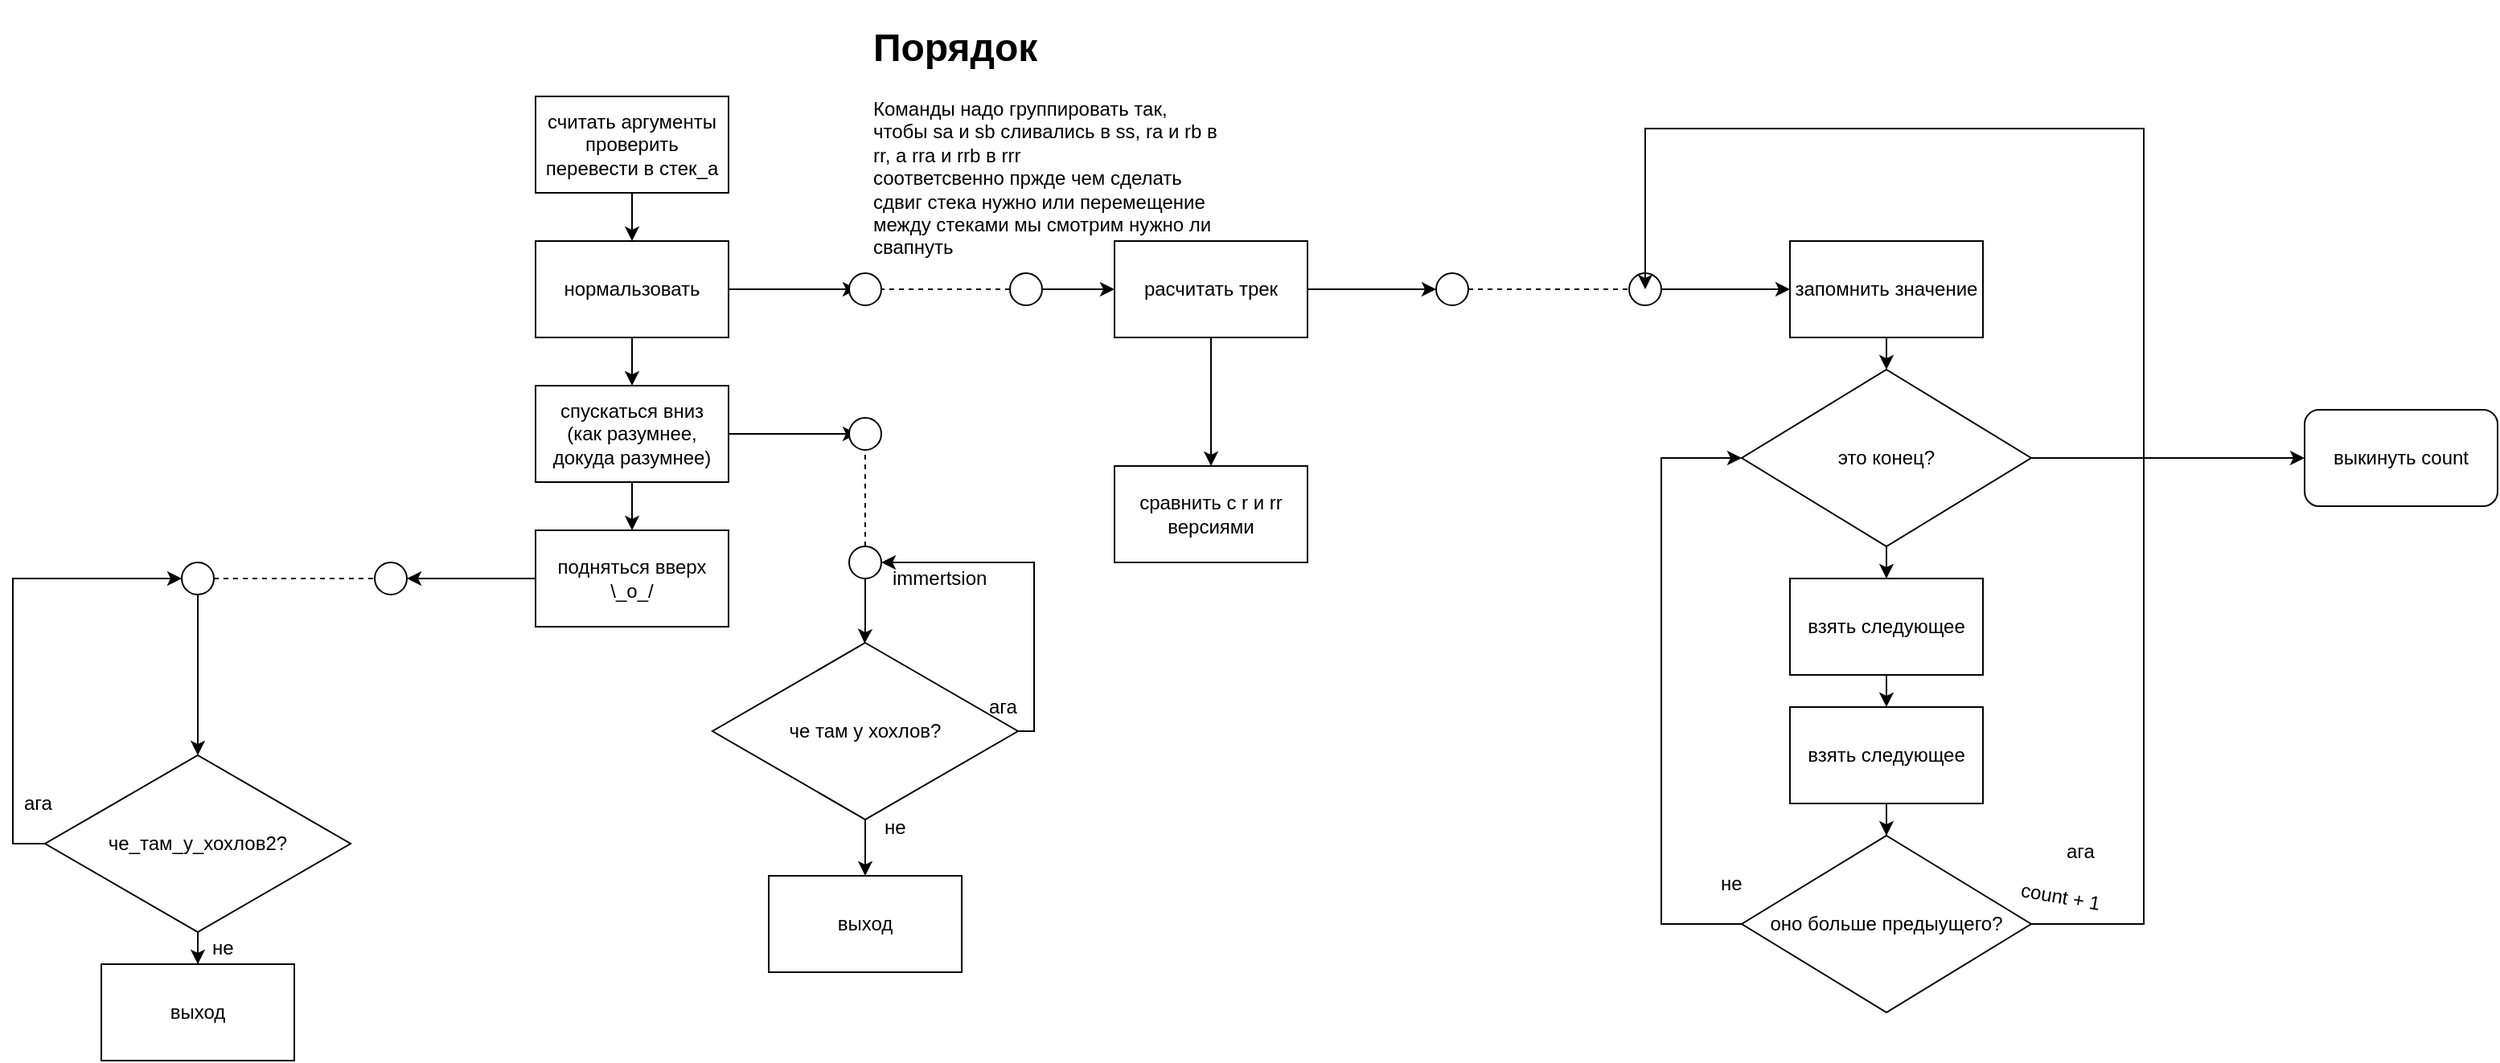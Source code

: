 <mxfile version="10.9.2" type="github"><diagram id="6PUzdnA5REmw4XQQsAls" name="Page-1"><mxGraphModel dx="1731" dy="1024" grid="1" gridSize="10" guides="1" tooltips="1" connect="1" arrows="1" fold="1" page="1" pageScale="1" pageWidth="850" pageHeight="1400" math="0" shadow="0"><root><mxCell id="0"/><mxCell id="1" parent="0"/><mxCell id="Adct5mXlLB1tUsfAQbfw-3" value="" style="edgeStyle=orthogonalEdgeStyle;rounded=0;orthogonalLoop=1;jettySize=auto;html=1;" parent="1" source="Adct5mXlLB1tUsfAQbfw-1" edge="1"><mxGeometry relative="1" as="geometry"><mxPoint x="240" y="170" as="targetPoint"/></mxGeometry></mxCell><mxCell id="Adct5mXlLB1tUsfAQbfw-1" value="считать аргументы&lt;br&gt;проверить&lt;br&gt;перевести в стек_а&lt;br&gt;" style="rounded=0;whiteSpace=wrap;html=1;" parent="1" vertex="1"><mxGeometry x="180" y="80" width="120" height="60" as="geometry"/></mxCell><mxCell id="Adct5mXlLB1tUsfAQbfw-6" value="" style="edgeStyle=orthogonalEdgeStyle;rounded=0;orthogonalLoop=1;jettySize=auto;html=1;" parent="1" source="Adct5mXlLB1tUsfAQbfw-4" target="Adct5mXlLB1tUsfAQbfw-5" edge="1"><mxGeometry relative="1" as="geometry"/></mxCell><mxCell id="Adct5mXlLB1tUsfAQbfw-10" value="" style="edgeStyle=orthogonalEdgeStyle;rounded=0;orthogonalLoop=1;jettySize=auto;html=1;" parent="1" source="Adct5mXlLB1tUsfAQbfw-4" edge="1"><mxGeometry relative="1" as="geometry"><mxPoint x="380" y="200" as="targetPoint"/></mxGeometry></mxCell><mxCell id="Adct5mXlLB1tUsfAQbfw-4" value="нормальзовать" style="rounded=0;whiteSpace=wrap;html=1;" parent="1" vertex="1"><mxGeometry x="180" y="170" width="120" height="60" as="geometry"/></mxCell><mxCell id="Adct5mXlLB1tUsfAQbfw-8" value="" style="edgeStyle=orthogonalEdgeStyle;rounded=0;orthogonalLoop=1;jettySize=auto;html=1;" parent="1" source="Adct5mXlLB1tUsfAQbfw-5" target="Adct5mXlLB1tUsfAQbfw-7" edge="1"><mxGeometry relative="1" as="geometry"/></mxCell><mxCell id="4HpICrb3jXp6EysVblVp-37" value="" style="edgeStyle=orthogonalEdgeStyle;rounded=0;orthogonalLoop=1;jettySize=auto;html=1;" parent="1" source="Adct5mXlLB1tUsfAQbfw-5" edge="1"><mxGeometry relative="1" as="geometry"><mxPoint x="380" y="290.0" as="targetPoint"/></mxGeometry></mxCell><mxCell id="Adct5mXlLB1tUsfAQbfw-5" value="спускаться вниз&lt;br&gt;(как разумнее, &lt;br&gt;докуда разумнее)&lt;br&gt;" style="rounded=0;whiteSpace=wrap;html=1;" parent="1" vertex="1"><mxGeometry x="180" y="260" width="120" height="60" as="geometry"/></mxCell><mxCell id="h1DICfW70ZHLUgXe-Xdl-27" value="" style="edgeStyle=orthogonalEdgeStyle;rounded=0;orthogonalLoop=1;jettySize=auto;html=1;" parent="1" source="Adct5mXlLB1tUsfAQbfw-7" edge="1"><mxGeometry relative="1" as="geometry"><mxPoint x="100" y="380.0" as="targetPoint"/></mxGeometry></mxCell><mxCell id="Adct5mXlLB1tUsfAQbfw-7" value="подняться вверх&lt;br&gt;\_o_/&lt;br&gt;" style="rounded=0;whiteSpace=wrap;html=1;" parent="1" vertex="1"><mxGeometry x="180" y="350" width="120" height="60" as="geometry"/></mxCell><mxCell id="Adct5mXlLB1tUsfAQbfw-11" value="" style="ellipse;whiteSpace=wrap;html=1;aspect=fixed;" parent="1" vertex="1"><mxGeometry x="375" y="190" width="20" height="20" as="geometry"/></mxCell><mxCell id="Adct5mXlLB1tUsfAQbfw-15" value="" style="edgeStyle=orthogonalEdgeStyle;rounded=0;orthogonalLoop=1;jettySize=auto;html=1;" parent="1" source="Adct5mXlLB1tUsfAQbfw-12" edge="1"><mxGeometry relative="1" as="geometry"><mxPoint x="540" y="200" as="targetPoint"/></mxGeometry></mxCell><mxCell id="Adct5mXlLB1tUsfAQbfw-12" value="" style="ellipse;whiteSpace=wrap;html=1;aspect=fixed;" parent="1" vertex="1"><mxGeometry x="475" y="190" width="20" height="20" as="geometry"/></mxCell><mxCell id="Adct5mXlLB1tUsfAQbfw-18" value="" style="edgeStyle=orthogonalEdgeStyle;rounded=0;orthogonalLoop=1;jettySize=auto;html=1;" parent="1" source="Adct5mXlLB1tUsfAQbfw-16" target="Adct5mXlLB1tUsfAQbfw-17" edge="1"><mxGeometry relative="1" as="geometry"/></mxCell><mxCell id="Adct5mXlLB1tUsfAQbfw-20" value="" style="edgeStyle=orthogonalEdgeStyle;rounded=0;orthogonalLoop=1;jettySize=auto;html=1;" parent="1" source="Adct5mXlLB1tUsfAQbfw-16" edge="1"><mxGeometry relative="1" as="geometry"><mxPoint x="740" y="200" as="targetPoint"/></mxGeometry></mxCell><mxCell id="Adct5mXlLB1tUsfAQbfw-16" value="расчитать трек" style="rounded=0;whiteSpace=wrap;html=1;" parent="1" vertex="1"><mxGeometry x="540" y="170" width="120" height="60" as="geometry"/></mxCell><mxCell id="Adct5mXlLB1tUsfAQbfw-17" value="сравнить с r и rr версиями" style="rounded=0;whiteSpace=wrap;html=1;" parent="1" vertex="1"><mxGeometry x="540" y="310" width="120" height="60" as="geometry"/></mxCell><mxCell id="Adct5mXlLB1tUsfAQbfw-21" value="" style="ellipse;whiteSpace=wrap;html=1;aspect=fixed;" parent="1" vertex="1"><mxGeometry x="740" y="190" width="20" height="20" as="geometry"/></mxCell><mxCell id="4HpICrb3jXp6EysVblVp-6" value="" style="edgeStyle=orthogonalEdgeStyle;rounded=0;orthogonalLoop=1;jettySize=auto;html=1;" parent="1" source="4HpICrb3jXp6EysVblVp-4" edge="1"><mxGeometry relative="1" as="geometry"><mxPoint x="960" y="200" as="targetPoint"/></mxGeometry></mxCell><mxCell id="4HpICrb3jXp6EysVblVp-4" value="" style="ellipse;whiteSpace=wrap;html=1;aspect=fixed;" parent="1" vertex="1"><mxGeometry x="860" y="190" width="20" height="20" as="geometry"/></mxCell><mxCell id="4HpICrb3jXp6EysVblVp-9" value="" style="edgeStyle=orthogonalEdgeStyle;rounded=0;orthogonalLoop=1;jettySize=auto;html=1;" parent="1" source="4HpICrb3jXp6EysVblVp-7" edge="1"><mxGeometry relative="1" as="geometry"><mxPoint x="1020" y="250" as="targetPoint"/></mxGeometry></mxCell><mxCell id="4HpICrb3jXp6EysVblVp-7" value="запомнить значение" style="rounded=0;whiteSpace=wrap;html=1;" parent="1" vertex="1"><mxGeometry x="960" y="170" width="120" height="60" as="geometry"/></mxCell><mxCell id="4HpICrb3jXp6EysVblVp-23" style="edgeStyle=orthogonalEdgeStyle;rounded=0;orthogonalLoop=1;jettySize=auto;html=1;" parent="1" source="4HpICrb3jXp6EysVblVp-13" edge="1"><mxGeometry relative="1" as="geometry"><mxPoint x="870" y="200" as="targetPoint"/><Array as="points"><mxPoint x="1180" y="595"/><mxPoint x="1180" y="100"/><mxPoint x="870" y="100"/><mxPoint x="870" y="200"/></Array></mxGeometry></mxCell><mxCell id="4HpICrb3jXp6EysVblVp-29" style="edgeStyle=orthogonalEdgeStyle;rounded=0;orthogonalLoop=1;jettySize=auto;html=1;entryX=0;entryY=0.5;entryDx=0;entryDy=0;" parent="1" source="4HpICrb3jXp6EysVblVp-13" target="4HpICrb3jXp6EysVblVp-26" edge="1"><mxGeometry relative="1" as="geometry"><Array as="points"><mxPoint x="880" y="595"/><mxPoint x="880" y="305"/></Array></mxGeometry></mxCell><mxCell id="4HpICrb3jXp6EysVblVp-13" value="оно больше предыущего?" style="rhombus;whiteSpace=wrap;html=1;" parent="1" vertex="1"><mxGeometry x="930" y="540" width="180" height="110" as="geometry"/></mxCell><mxCell id="4HpICrb3jXp6EysVblVp-22" value="ага" style="text;html=1;resizable=0;points=[];autosize=1;align=left;verticalAlign=top;spacingTop=-4;" parent="1" vertex="1"><mxGeometry x="1130" y="540" width="30" height="20" as="geometry"/></mxCell><mxCell id="4HpICrb3jXp6EysVblVp-24" value="не" style="text;html=1;resizable=0;points=[];autosize=1;align=left;verticalAlign=top;spacingTop=-4;" parent="1" vertex="1"><mxGeometry x="915" y="560" width="30" height="20" as="geometry"/></mxCell><mxCell id="4HpICrb3jXp6EysVblVp-28" value="" style="edgeStyle=orthogonalEdgeStyle;rounded=0;orthogonalLoop=1;jettySize=auto;html=1;" parent="1" source="4HpICrb3jXp6EysVblVp-26" target="4HpICrb3jXp6EysVblVp-27" edge="1"><mxGeometry relative="1" as="geometry"/></mxCell><mxCell id="4HpICrb3jXp6EysVblVp-33" style="edgeStyle=orthogonalEdgeStyle;rounded=0;orthogonalLoop=1;jettySize=auto;html=1;" parent="1" source="4HpICrb3jXp6EysVblVp-26" edge="1"><mxGeometry relative="1" as="geometry"><mxPoint x="1280" y="305" as="targetPoint"/></mxGeometry></mxCell><mxCell id="4HpICrb3jXp6EysVblVp-26" value="это конец?" style="rhombus;whiteSpace=wrap;html=1;" parent="1" vertex="1"><mxGeometry x="930" y="250" width="180" height="110" as="geometry"/></mxCell><mxCell id="4HpICrb3jXp6EysVblVp-31" value="" style="edgeStyle=orthogonalEdgeStyle;rounded=0;orthogonalLoop=1;jettySize=auto;html=1;" parent="1" source="4HpICrb3jXp6EysVblVp-27" target="4HpICrb3jXp6EysVblVp-30" edge="1"><mxGeometry relative="1" as="geometry"/></mxCell><mxCell id="4HpICrb3jXp6EysVblVp-27" value="взять следующее" style="rounded=0;whiteSpace=wrap;html=1;" parent="1" vertex="1"><mxGeometry x="960" y="380" width="120" height="60" as="geometry"/></mxCell><mxCell id="4HpICrb3jXp6EysVblVp-32" value="" style="edgeStyle=orthogonalEdgeStyle;rounded=0;orthogonalLoop=1;jettySize=auto;html=1;" parent="1" source="4HpICrb3jXp6EysVblVp-30" target="4HpICrb3jXp6EysVblVp-13" edge="1"><mxGeometry relative="1" as="geometry"/></mxCell><mxCell id="4HpICrb3jXp6EysVblVp-30" value="взять следующее" style="rounded=0;whiteSpace=wrap;html=1;" parent="1" vertex="1"><mxGeometry x="960" y="460" width="120" height="60" as="geometry"/></mxCell><mxCell id="4HpICrb3jXp6EysVblVp-34" value="выкинуть count" style="rounded=1;whiteSpace=wrap;html=1;" parent="1" vertex="1"><mxGeometry x="1280" y="275" width="120" height="60" as="geometry"/></mxCell><mxCell id="4HpICrb3jXp6EysVblVp-35" value="count + 1" style="text;html=1;resizable=0;points=[];autosize=1;align=left;verticalAlign=top;spacingTop=-4;rotation=10;" parent="1" vertex="1"><mxGeometry x="1101" y="570" width="70" height="20" as="geometry"/></mxCell><mxCell id="4HpICrb3jXp6EysVblVp-38" value="" style="ellipse;whiteSpace=wrap;html=1;aspect=fixed;" parent="1" vertex="1"><mxGeometry x="375" y="280" width="20" height="20" as="geometry"/></mxCell><mxCell id="4HpICrb3jXp6EysVblVp-44" value="" style="edgeStyle=orthogonalEdgeStyle;rounded=0;orthogonalLoop=1;jettySize=auto;html=1;entryX=0.5;entryY=0;entryDx=0;entryDy=0;" parent="1" source="4HpICrb3jXp6EysVblVp-41" edge="1"><mxGeometry relative="1" as="geometry"><mxPoint x="384.647" y="420.412" as="targetPoint"/><Array as="points"><mxPoint x="385" y="410"/><mxPoint x="385" y="410"/></Array></mxGeometry></mxCell><mxCell id="4HpICrb3jXp6EysVblVp-41" value="" style="ellipse;whiteSpace=wrap;html=1;aspect=fixed;" parent="1" vertex="1"><mxGeometry x="375" y="360" width="20" height="20" as="geometry"/></mxCell><mxCell id="UPocmfEO6lvKdtIHr1WR-2" value="" style="edgeStyle=orthogonalEdgeStyle;rounded=0;orthogonalLoop=1;jettySize=auto;html=1;entryX=0.5;entryY=0;entryDx=0;entryDy=0;" parent="1" source="4HpICrb3jXp6EysVblVp-46" target="UPocmfEO6lvKdtIHr1WR-3" edge="1"><mxGeometry relative="1" as="geometry"><mxPoint x="385.333" y="550.193" as="targetPoint"/></mxGeometry></mxCell><mxCell id="UPocmfEO6lvKdtIHr1WR-4" style="edgeStyle=orthogonalEdgeStyle;rounded=0;orthogonalLoop=1;jettySize=auto;html=1;entryX=1;entryY=0.5;entryDx=0;entryDy=0;" parent="1" source="4HpICrb3jXp6EysVblVp-46" target="4HpICrb3jXp6EysVblVp-41" edge="1"><mxGeometry relative="1" as="geometry"><Array as="points"><mxPoint x="490" y="475"/><mxPoint x="490" y="370"/></Array></mxGeometry></mxCell><mxCell id="4HpICrb3jXp6EysVblVp-46" value="че там у хохлов?" style="rhombus;whiteSpace=wrap;html=1;" parent="1" vertex="1"><mxGeometry x="290" y="420" width="190" height="110" as="geometry"/></mxCell><mxCell id="4HpICrb3jXp6EysVblVp-50" value="" style="endArrow=none;dashed=1;html=1;entryX=0.5;entryY=1;entryDx=0;entryDy=0;exitX=0.5;exitY=0;exitDx=0;exitDy=0;" parent="1" source="4HpICrb3jXp6EysVblVp-41" target="4HpICrb3jXp6EysVblVp-38" edge="1"><mxGeometry width="50" height="50" relative="1" as="geometry"><mxPoint x="150" y="720" as="sourcePoint"/><mxPoint x="200" y="670" as="targetPoint"/></mxGeometry></mxCell><mxCell id="4HpICrb3jXp6EysVblVp-51" value="" style="endArrow=none;dashed=1;html=1;entryX=1;entryY=0.5;entryDx=0;entryDy=0;exitX=0;exitY=0.5;exitDx=0;exitDy=0;" parent="1" source="Adct5mXlLB1tUsfAQbfw-12" target="Adct5mXlLB1tUsfAQbfw-11" edge="1"><mxGeometry width="50" height="50" relative="1" as="geometry"><mxPoint x="395" y="370.286" as="sourcePoint"/><mxPoint x="395" y="310.286" as="targetPoint"/></mxGeometry></mxCell><mxCell id="4HpICrb3jXp6EysVblVp-53" value="" style="endArrow=none;dashed=1;html=1;entryX=0;entryY=0.5;entryDx=0;entryDy=0;exitX=1;exitY=0.5;exitDx=0;exitDy=0;" parent="1" source="Adct5mXlLB1tUsfAQbfw-21" target="4HpICrb3jXp6EysVblVp-4" edge="1"><mxGeometry width="50" height="50" relative="1" as="geometry"><mxPoint x="530" y="720" as="sourcePoint"/><mxPoint x="580" y="670" as="targetPoint"/></mxGeometry></mxCell><mxCell id="h1DICfW70ZHLUgXe-Xdl-30" value="" style="ellipse;whiteSpace=wrap;html=1;aspect=fixed;" parent="1" vertex="1"><mxGeometry x="80" y="370" width="20" height="20" as="geometry"/></mxCell><mxCell id="h1DICfW70ZHLUgXe-Xdl-31" value="" style="endArrow=none;dashed=1;html=1;entryX=0;entryY=0.5;entryDx=0;entryDy=0;" parent="1" target="h1DICfW70ZHLUgXe-Xdl-30" edge="1"><mxGeometry width="50" height="50" relative="1" as="geometry"><mxPoint x="-20" y="380" as="sourcePoint"/><mxPoint x="130" y="930" as="targetPoint"/></mxGeometry></mxCell><mxCell id="UPocmfEO6lvKdtIHr1WR-8" style="edgeStyle=orthogonalEdgeStyle;rounded=0;orthogonalLoop=1;jettySize=auto;html=1;entryX=0.5;entryY=0;entryDx=0;entryDy=0;" parent="1" source="h1DICfW70ZHLUgXe-Xdl-33" target="UPocmfEO6lvKdtIHr1WR-5" edge="1"><mxGeometry relative="1" as="geometry"/></mxCell><mxCell id="UPocmfEO6lvKdtIHr1WR-9" style="edgeStyle=orthogonalEdgeStyle;rounded=0;orthogonalLoop=1;jettySize=auto;html=1;entryX=0;entryY=0.5;entryDx=0;entryDy=0;" parent="1" source="h1DICfW70ZHLUgXe-Xdl-33" target="h1DICfW70ZHLUgXe-Xdl-34" edge="1"><mxGeometry relative="1" as="geometry"><Array as="points"><mxPoint x="-145" y="545"/><mxPoint x="-145" y="380"/></Array></mxGeometry></mxCell><mxCell id="h1DICfW70ZHLUgXe-Xdl-33" value="че_там_у_хохлов2?" style="rhombus;whiteSpace=wrap;html=1;" parent="1" vertex="1"><mxGeometry x="-125" y="490" width="190" height="110" as="geometry"/></mxCell><mxCell id="8nAxzivkriJH27Rk0U3o-2" value="" style="edgeStyle=orthogonalEdgeStyle;rounded=0;orthogonalLoop=1;jettySize=auto;html=1;entryX=0.5;entryY=0;entryDx=0;entryDy=0;" parent="1" source="h1DICfW70ZHLUgXe-Xdl-34" target="h1DICfW70ZHLUgXe-Xdl-33" edge="1"><mxGeometry relative="1" as="geometry"><mxPoint x="-30" y="470" as="targetPoint"/></mxGeometry></mxCell><mxCell id="h1DICfW70ZHLUgXe-Xdl-34" value="" style="ellipse;whiteSpace=wrap;html=1;aspect=fixed;" parent="1" vertex="1"><mxGeometry x="-40" y="370" width="20" height="20" as="geometry"/></mxCell><mxCell id="neBVgRw-Zfz42Gd3IIqW-2" value="&lt;h1&gt;Порядок&lt;/h1&gt;&lt;div&gt;Команды надо группировать так, чтобы sa и sb сливались в ss, ra и rb в rr, a rra и rrb в rrr&lt;/div&gt;&lt;div&gt;соответсвенно пржде чем сделать сдвиг стека нужно или перемещение между стеками мы смотрим нужно ли свапнуть&lt;/div&gt;&lt;div&gt;&lt;br&gt;&lt;/div&gt;" style="text;html=1;strokeColor=none;fillColor=none;spacing=5;spacingTop=-20;whiteSpace=wrap;overflow=hidden;rounded=0;" parent="1" vertex="1"><mxGeometry x="385" y="30" width="225" height="180" as="geometry"/></mxCell><mxCell id="UPocmfEO6lvKdtIHr1WR-3" value="выход" style="rounded=0;whiteSpace=wrap;html=1;" parent="1" vertex="1"><mxGeometry x="325" y="565" width="120" height="60" as="geometry"/></mxCell><mxCell id="UPocmfEO6lvKdtIHr1WR-5" value="выход" style="rounded=0;whiteSpace=wrap;html=1;" parent="1" vertex="1"><mxGeometry x="-90" y="620" width="120" height="60" as="geometry"/></mxCell><mxCell id="UPocmfEO6lvKdtIHr1WR-10" value="ага" style="text;html=1;resizable=0;points=[];autosize=1;align=left;verticalAlign=top;spacingTop=-4;" parent="1" vertex="1"><mxGeometry x="460" y="450" width="30" height="20" as="geometry"/></mxCell><mxCell id="UPocmfEO6lvKdtIHr1WR-11" value="ага" style="text;html=1;resizable=0;points=[];autosize=1;align=left;verticalAlign=top;spacingTop=-4;" parent="1" vertex="1"><mxGeometry x="-140" y="510" width="30" height="20" as="geometry"/></mxCell><mxCell id="UPocmfEO6lvKdtIHr1WR-12" value="не" style="text;html=1;resizable=0;points=[];autosize=1;align=left;verticalAlign=top;spacingTop=-4;" parent="1" vertex="1"><mxGeometry x="-23" y="600" width="30" height="20" as="geometry"/></mxCell><mxCell id="UPocmfEO6lvKdtIHr1WR-13" value="не" style="text;html=1;resizable=0;points=[];autosize=1;align=left;verticalAlign=top;spacingTop=-4;" parent="1" vertex="1"><mxGeometry x="395" y="525" width="30" height="20" as="geometry"/></mxCell><mxCell id="Px3fuNpdqf76vNfHvGp5-1" value="&lt;div&gt;&lt;span&gt;immertsion&lt;/span&gt;&lt;/div&gt;" style="text;html=1;resizable=0;points=[];autosize=1;align=left;verticalAlign=top;spacingTop=-4;" parent="1" vertex="1"><mxGeometry x="400" y="370" width="70" height="20" as="geometry"/></mxCell></root></mxGraphModel></diagram><diagram id="a1q1e3LS7fgONwKYpuyU" name="Page-2"><mxGraphModel dx="2533" dy="2438" grid="1" gridSize="10" guides="1" tooltips="1" connect="1" arrows="1" fold="1" page="1" pageScale="1" pageWidth="850" pageHeight="1100" math="0" shadow="0"><root><mxCell id="Ehsa9EyaJNP80AFoFfhs-0"/><mxCell id="Ehsa9EyaJNP80AFoFfhs-1" parent="Ehsa9EyaJNP80AFoFfhs-0"/><mxCell id="tTMGjQKuW4sqnm6h909D-9" value="" style="edgeStyle=orthogonalEdgeStyle;rounded=0;orthogonalLoop=1;jettySize=auto;html=1;" parent="Ehsa9EyaJNP80AFoFfhs-1" source="tTMGjQKuW4sqnm6h909D-2" target="tTMGjQKuW4sqnm6h909D-8" edge="1"><mxGeometry relative="1" as="geometry"/></mxCell><mxCell id="tTMGjQKuW4sqnm6h909D-26" value="" style="edgeStyle=orthogonalEdgeStyle;rounded=0;orthogonalLoop=1;jettySize=auto;html=1;" parent="Ehsa9EyaJNP80AFoFfhs-1" source="tTMGjQKuW4sqnm6h909D-2" target="tTMGjQKuW4sqnm6h909D-25" edge="1"><mxGeometry relative="1" as="geometry"/></mxCell><mxCell id="tTMGjQKuW4sqnm6h909D-2" value="текущее число и число под ним нужно свапнуть?" style="rhombus;whiteSpace=wrap;html=1;fillColor=#fff2cc;strokeColor=#d6b656;" parent="Ehsa9EyaJNP80AFoFfhs-1" vertex="1"><mxGeometry x="780" y="165" width="277" height="191" as="geometry"/></mxCell><mxCell id="tTMGjQKuW4sqnm6h909D-30" value="" style="edgeStyle=orthogonalEdgeStyle;rounded=0;orthogonalLoop=1;jettySize=auto;html=1;" parent="Ehsa9EyaJNP80AFoFfhs-1" source="tTMGjQKuW4sqnm6h909D-25" target="tTMGjQKuW4sqnm6h909D-29" edge="1"><mxGeometry relative="1" as="geometry"/></mxCell><mxCell id="wA0qVFZOyREe7yK7m9CN-1" value="" style="edgeStyle=orthogonalEdgeStyle;rounded=0;orthogonalLoop=1;jettySize=auto;html=1;entryX=0.5;entryY=0;entryDx=0;entryDy=0;" edge="1" parent="Ehsa9EyaJNP80AFoFfhs-1" source="tTMGjQKuW4sqnm6h909D-25" target="tTMGjQKuW4sqnm6h909D-49"><mxGeometry relative="1" as="geometry"/></mxCell><mxCell id="tTMGjQKuW4sqnm6h909D-25" value="число на своем месте?" style="rhombus;whiteSpace=wrap;html=1;fillColor=#fff2cc;strokeColor=#d6b656;" parent="Ehsa9EyaJNP80AFoFfhs-1" vertex="1"><mxGeometry x="780" y="570" width="277" height="191" as="geometry"/></mxCell><mxCell id="wA0qVFZOyREe7yK7m9CN-2" style="edgeStyle=orthogonalEdgeStyle;rounded=0;orthogonalLoop=1;jettySize=auto;html=1;entryX=0.5;entryY=0;entryDx=0;entryDy=0;exitX=0.5;exitY=1;exitDx=0;exitDy=0;" edge="1" parent="Ehsa9EyaJNP80AFoFfhs-1" source="wA0qVFZOyREe7yK7m9CN-0" target="tTMGjQKuW4sqnm6h909D-2"><mxGeometry relative="1" as="geometry"><Array as="points"><mxPoint x="1060" y="216"/><mxPoint x="1060" y="166"/></Array></mxGeometry></mxCell><mxCell id="B3zcIgvOw9mqffCOrxCL-3" style="edgeStyle=orthogonalEdgeStyle;rounded=0;orthogonalLoop=1;jettySize=auto;html=1;entryX=0;entryY=0.5;entryDx=0;entryDy=0;" edge="1" parent="Ehsa9EyaJNP80AFoFfhs-1" source="wA0qVFZOyREe7yK7m9CN-0" target="wA0qVFZOyREe7yK7m9CN-6"><mxGeometry relative="1" as="geometry"/></mxCell><mxCell id="wA0qVFZOyREe7yK7m9CN-0" value="мы достигли дна либо точки, ниже который спускаться нам не нужно" style="rhombus;whiteSpace=wrap;html=1;fillColor=#fff2cc;strokeColor=#d6b656;" vertex="1" parent="Ehsa9EyaJNP80AFoFfhs-1"><mxGeometry x="1050" y="24.5" width="277" height="191" as="geometry"/></mxCell><mxCell id="tTMGjQKuW4sqnm6h909D-53" value="" style="edgeStyle=orthogonalEdgeStyle;rounded=0;orthogonalLoop=1;jettySize=auto;html=1;entryX=1;entryY=0.5;entryDx=0;entryDy=0;" parent="Ehsa9EyaJNP80AFoFfhs-1" source="tTMGjQKuW4sqnm6h909D-49" target="tTMGjQKuW4sqnm6h909D-51" edge="1"><mxGeometry relative="1" as="geometry"><mxPoint x="700.0" y="936.5" as="targetPoint"/></mxGeometry></mxCell><mxCell id="tTMGjQKuW4sqnm6h909D-55" value="" style="edgeStyle=orthogonalEdgeStyle;rounded=0;orthogonalLoop=1;jettySize=auto;html=1;" parent="Ehsa9EyaJNP80AFoFfhs-1" source="tTMGjQKuW4sqnm6h909D-49" target="tTMGjQKuW4sqnm6h909D-54" edge="1"><mxGeometry relative="1" as="geometry"/></mxCell><mxCell id="tTMGjQKuW4sqnm6h909D-49" value="накладней его прокрутить?" style="rhombus;whiteSpace=wrap;html=1;fillColor=#ffe6cc;strokeColor=#d79b00;" parent="Ehsa9EyaJNP80AFoFfhs-1" vertex="1"><mxGeometry x="780" y="841" width="277" height="191" as="geometry"/></mxCell><mxCell id="tTMGjQKuW4sqnm6h909D-60" value="" style="edgeStyle=orthogonalEdgeStyle;rounded=0;orthogonalLoop=1;jettySize=auto;html=1;" parent="Ehsa9EyaJNP80AFoFfhs-1" source="tTMGjQKuW4sqnm6h909D-54" target="tTMGjQKuW4sqnm6h909D-62" edge="1"><mxGeometry relative="1" as="geometry"><mxPoint x="700" y="1208" as="targetPoint"/></mxGeometry></mxCell><mxCell id="tTMGjQKuW4sqnm6h909D-64" value="" style="edgeStyle=orthogonalEdgeStyle;rounded=0;orthogonalLoop=1;jettySize=auto;html=1;" parent="Ehsa9EyaJNP80AFoFfhs-1" source="tTMGjQKuW4sqnm6h909D-54" target="tTMGjQKuW4sqnm6h909D-65" edge="1"><mxGeometry relative="1" as="geometry"><mxPoint x="918.5" y="1383" as="targetPoint"/></mxGeometry></mxCell><mxCell id="tTMGjQKuW4sqnm6h909D-54" value="а стек_б нужно прокрутить?" style="rhombus;whiteSpace=wrap;html=1;fillColor=#ffe6cc;strokeColor=#d79b00;" parent="Ehsa9EyaJNP80AFoFfhs-1" vertex="1"><mxGeometry x="780" y="1112" width="277" height="191" as="geometry"/></mxCell><mxCell id="tTMGjQKuW4sqnm6h909D-33" value="" style="edgeStyle=orthogonalEdgeStyle;rounded=0;orthogonalLoop=1;jettySize=auto;html=1;" parent="Ehsa9EyaJNP80AFoFfhs-1" source="tTMGjQKuW4sqnm6h909D-29" target="tTMGjQKuW4sqnm6h909D-32" edge="1"><mxGeometry relative="1" as="geometry"/></mxCell><mxCell id="tTMGjQKuW4sqnm6h909D-48" value="" style="edgeStyle=orthogonalEdgeStyle;rounded=0;orthogonalLoop=1;jettySize=auto;html=1;" parent="Ehsa9EyaJNP80AFoFfhs-1" source="tTMGjQKuW4sqnm6h909D-29" target="tTMGjQKuW4sqnm6h909D-47" edge="1"><mxGeometry relative="1" as="geometry"/></mxCell><mxCell id="tTMGjQKuW4sqnm6h909D-29" value="сперва свапнуть стек_Б?" style="rhombus;whiteSpace=wrap;html=1;" parent="Ehsa9EyaJNP80AFoFfhs-1" vertex="1"><mxGeometry x="423" y="570" width="277" height="191" as="geometry"/></mxCell><mxCell id="tTMGjQKuW4sqnm6h909D-36" value="" style="edgeStyle=orthogonalEdgeStyle;rounded=0;orthogonalLoop=1;jettySize=auto;html=1;" parent="Ehsa9EyaJNP80AFoFfhs-1" source="tTMGjQKuW4sqnm6h909D-32" target="tTMGjQKuW4sqnm6h909D-35" edge="1"><mxGeometry relative="1" as="geometry"/></mxCell><mxCell id="tTMGjQKuW4sqnm6h909D-40" value="" style="edgeStyle=orthogonalEdgeStyle;rounded=0;orthogonalLoop=1;jettySize=auto;html=1;" parent="Ehsa9EyaJNP80AFoFfhs-1" source="tTMGjQKuW4sqnm6h909D-32" target="tTMGjQKuW4sqnm6h909D-38" edge="1"><mxGeometry relative="1" as="geometry"/></mxCell><mxCell id="tTMGjQKuW4sqnm6h909D-32" value="может тогда сдвинуть?" style="rhombus;whiteSpace=wrap;html=1;" parent="Ehsa9EyaJNP80AFoFfhs-1" vertex="1"><mxGeometry x="66" y="570" width="277" height="191" as="geometry"/></mxCell><mxCell id="tTMGjQKuW4sqnm6h909D-11" value="" style="edgeStyle=orthogonalEdgeStyle;rounded=0;orthogonalLoop=1;jettySize=auto;html=1;" parent="Ehsa9EyaJNP80AFoFfhs-1" source="tTMGjQKuW4sqnm6h909D-8" target="tTMGjQKuW4sqnm6h909D-10" edge="1"><mxGeometry relative="1" as="geometry"/></mxCell><mxCell id="tTMGjQKuW4sqnm6h909D-23" value="" style="edgeStyle=orthogonalEdgeStyle;rounded=0;orthogonalLoop=1;jettySize=auto;html=1;" parent="Ehsa9EyaJNP80AFoFfhs-1" source="tTMGjQKuW4sqnm6h909D-8" target="tTMGjQKuW4sqnm6h909D-22" edge="1"><mxGeometry relative="1" as="geometry"/></mxCell><mxCell id="tTMGjQKuW4sqnm6h909D-8" value="все числа под ними в полном составе и правильном порядке?" style="rhombus;whiteSpace=wrap;html=1;" parent="Ehsa9EyaJNP80AFoFfhs-1" vertex="1"><mxGeometry x="423" y="165" width="277" height="191" as="geometry"/></mxCell><mxCell id="tTMGjQKuW4sqnm6h909D-17" style="edgeStyle=orthogonalEdgeStyle;rounded=0;orthogonalLoop=1;jettySize=auto;html=1;entryX=1;entryY=0.5;entryDx=0;entryDy=0;" parent="Ehsa9EyaJNP80AFoFfhs-1" source="tTMGjQKuW4sqnm6h909D-10" target="tTMGjQKuW4sqnm6h909D-16" edge="1"><mxGeometry relative="1" as="geometry"/></mxCell><mxCell id="tTMGjQKuW4sqnm6h909D-19" value="" style="edgeStyle=orthogonalEdgeStyle;rounded=0;orthogonalLoop=1;jettySize=auto;html=1;" parent="Ehsa9EyaJNP80AFoFfhs-1" source="tTMGjQKuW4sqnm6h909D-10" target="tTMGjQKuW4sqnm6h909D-20" edge="1"><mxGeometry relative="1" as="geometry"><mxPoint x="204.5" y="436" as="targetPoint"/></mxGeometry></mxCell><mxCell id="tTMGjQKuW4sqnm6h909D-10" value="нужно ли свапнуть стек б?" style="rhombus;whiteSpace=wrap;html=1;" parent="Ehsa9EyaJNP80AFoFfhs-1" vertex="1"><mxGeometry x="66" y="165" width="277" height="191" as="geometry"/></mxCell><mxCell id="tTMGjQKuW4sqnm6h909D-3" value="&lt;h1&gt;Выбор команды&lt;/h1&gt;&lt;div&gt;при спуске&lt;/div&gt;" style="text;html=1;strokeColor=none;fillColor=none;spacing=5;spacingTop=-20;whiteSpace=wrap;overflow=hidden;rounded=0;" parent="Ehsa9EyaJNP80AFoFfhs-1" vertex="1"><mxGeometry x="639.5" y="120" width="210" height="120" as="geometry"/></mxCell><mxCell id="tTMGjQKuW4sqnm6h909D-7" value="ага" style="text;html=1;resizable=0;points=[];autosize=1;align=left;verticalAlign=top;spacingTop=-4;" parent="Ehsa9EyaJNP80AFoFfhs-1" vertex="1"><mxGeometry x="730" y="230" width="30" height="20" as="geometry"/></mxCell><mxCell id="tTMGjQKuW4sqnm6h909D-12" value="ага" style="text;html=1;resizable=0;points=[];autosize=1;align=left;verticalAlign=top;spacingTop=-4;" parent="Ehsa9EyaJNP80AFoFfhs-1" vertex="1"><mxGeometry x="360" y="230" width="30" height="20" as="geometry"/></mxCell><mxCell id="tTMGjQKuW4sqnm6h909D-15" value="ага" style="text;html=1;resizable=0;points=[];autosize=1;align=left;verticalAlign=top;spacingTop=-4;" parent="Ehsa9EyaJNP80AFoFfhs-1" vertex="1"><mxGeometry x="51" y="230" width="30" height="20" as="geometry"/></mxCell><mxCell id="tTMGjQKuW4sqnm6h909D-16" value="ss" style="rounded=0;whiteSpace=wrap;html=1;" parent="Ehsa9EyaJNP80AFoFfhs-1" vertex="1"><mxGeometry x="-80" y="230.5" width="120" height="60" as="geometry"/></mxCell><mxCell id="tTMGjQKuW4sqnm6h909D-20" value="sa" style="rounded=0;whiteSpace=wrap;html=1;" parent="Ehsa9EyaJNP80AFoFfhs-1" vertex="1"><mxGeometry x="144.5" y="390" width="120" height="60" as="geometry"/></mxCell><mxCell id="tTMGjQKuW4sqnm6h909D-21" value="не" style="text;html=1;resizable=0;points=[];autosize=1;align=left;verticalAlign=top;spacingTop=-4;" parent="Ehsa9EyaJNP80AFoFfhs-1" vertex="1"><mxGeometry x="210" y="363" width="30" height="20" as="geometry"/></mxCell><mxCell id="tTMGjQKuW4sqnm6h909D-22" value="pb" style="rounded=0;whiteSpace=wrap;html=1;" parent="Ehsa9EyaJNP80AFoFfhs-1" vertex="1"><mxGeometry x="501.5" y="390" width="120" height="60" as="geometry"/></mxCell><mxCell id="tTMGjQKuW4sqnm6h909D-24" value="не" style="text;html=1;resizable=0;points=[];autosize=1;align=left;verticalAlign=top;spacingTop=-4;" parent="Ehsa9EyaJNP80AFoFfhs-1" vertex="1"><mxGeometry x="565" y="363" width="30" height="20" as="geometry"/></mxCell><mxCell id="tTMGjQKuW4sqnm6h909D-27" value="не" style="text;html=1;resizable=0;points=[];autosize=1;align=left;verticalAlign=top;spacingTop=-4;" parent="Ehsa9EyaJNP80AFoFfhs-1" vertex="1"><mxGeometry x="933.5" y="410" width="30" height="20" as="geometry"/></mxCell><mxCell id="tTMGjQKuW4sqnm6h909D-31" value="не" style="text;html=1;resizable=0;points=[];autosize=1;align=left;verticalAlign=top;spacingTop=-4;" parent="Ehsa9EyaJNP80AFoFfhs-1" vertex="1"><mxGeometry x="714.5" y="675.5" width="30" height="20" as="geometry"/></mxCell><mxCell id="tTMGjQKuW4sqnm6h909D-34" value="не" style="text;html=1;resizable=0;points=[];autosize=1;align=left;verticalAlign=top;spacingTop=-4;" parent="Ehsa9EyaJNP80AFoFfhs-1" vertex="1"><mxGeometry x="368" y="640" width="30" height="20" as="geometry"/></mxCell><mxCell id="tTMGjQKuW4sqnm6h909D-35" value="pb" style="rounded=0;whiteSpace=wrap;html=1;" parent="Ehsa9EyaJNP80AFoFfhs-1" vertex="1"><mxGeometry x="-79" y="635.5" width="120" height="60" as="geometry"/></mxCell><mxCell id="tTMGjQKuW4sqnm6h909D-42" value="" style="edgeStyle=orthogonalEdgeStyle;rounded=0;orthogonalLoop=1;jettySize=auto;html=1;" parent="Ehsa9EyaJNP80AFoFfhs-1" source="tTMGjQKuW4sqnm6h909D-38" target="tTMGjQKuW4sqnm6h909D-41" edge="1"><mxGeometry relative="1" as="geometry"/></mxCell><mxCell id="tTMGjQKuW4sqnm6h909D-46" style="edgeStyle=orthogonalEdgeStyle;rounded=0;orthogonalLoop=1;jettySize=auto;html=1;entryX=1;entryY=0.5;entryDx=0;entryDy=0;" parent="Ehsa9EyaJNP80AFoFfhs-1" source="tTMGjQKuW4sqnm6h909D-38" target="tTMGjQKuW4sqnm6h909D-45" edge="1"><mxGeometry relative="1" as="geometry"><Array as="points"><mxPoint x="205" y="1014"/></Array></mxGeometry></mxCell><mxCell id="tTMGjQKuW4sqnm6h909D-38" value="куда" style="rhombus;whiteSpace=wrap;html=1;" parent="Ehsa9EyaJNP80AFoFfhs-1" vertex="1"><mxGeometry x="66" y="792.353" width="277" height="191" as="geometry"/></mxCell><mxCell id="tTMGjQKuW4sqnm6h909D-41" value="rrb" style="rounded=0;whiteSpace=wrap;html=1;" parent="Ehsa9EyaJNP80AFoFfhs-1" vertex="1"><mxGeometry x="-79" y="858" width="120" height="60" as="geometry"/></mxCell><mxCell id="tTMGjQKuW4sqnm6h909D-45" value="rb" style="rounded=0;whiteSpace=wrap;html=1;" parent="Ehsa9EyaJNP80AFoFfhs-1" vertex="1"><mxGeometry x="-79" y="983.5" width="120" height="60" as="geometry"/></mxCell><mxCell id="tTMGjQKuW4sqnm6h909D-47" value="sb" style="rounded=0;whiteSpace=wrap;html=1;" parent="Ehsa9EyaJNP80AFoFfhs-1" vertex="1"><mxGeometry x="501.5" y="792.5" width="120" height="60" as="geometry"/></mxCell><mxCell id="tTMGjQKuW4sqnm6h909D-51" value="pb" style="rounded=0;whiteSpace=wrap;html=1;" parent="Ehsa9EyaJNP80AFoFfhs-1" vertex="1"><mxGeometry x="580" y="906.5" width="120" height="60" as="geometry"/></mxCell><mxCell id="tTMGjQKuW4sqnm6h909D-56" value="ага" style="text;html=1;resizable=0;points=[];autosize=1;align=left;verticalAlign=top;spacingTop=-4;" parent="Ehsa9EyaJNP80AFoFfhs-1" vertex="1"><mxGeometry x="750" y="906.5" width="30" height="20" as="geometry"/></mxCell><mxCell id="tTMGjQKuW4sqnm6h909D-57" value="ага" style="text;html=1;resizable=0;points=[];autosize=1;align=left;verticalAlign=top;spacingTop=-4;" parent="Ehsa9EyaJNP80AFoFfhs-1" vertex="1"><mxGeometry x="210" y="772.5" width="30" height="20" as="geometry"/></mxCell><mxCell id="tTMGjQKuW4sqnm6h909D-58" value="не" style="text;html=1;resizable=0;points=[];autosize=1;align=left;verticalAlign=top;spacingTop=-4;" parent="Ehsa9EyaJNP80AFoFfhs-1" vertex="1"><mxGeometry x="41" y="640" width="30" height="20" as="geometry"/></mxCell><mxCell id="tTMGjQKuW4sqnm6h909D-61" value="ага" style="text;html=1;resizable=0;points=[];autosize=1;align=left;verticalAlign=top;spacingTop=-4;" parent="Ehsa9EyaJNP80AFoFfhs-1" vertex="1"><mxGeometry x="750" y="1180" width="30" height="20" as="geometry"/></mxCell><mxCell id="tTMGjQKuW4sqnm6h909D-62" value="rr" style="rounded=0;whiteSpace=wrap;html=1;fillColor=#fff2cc;strokeColor=#d6b656;" parent="Ehsa9EyaJNP80AFoFfhs-1" vertex="1"><mxGeometry x="579.5" y="1177.5" width="120" height="60" as="geometry"/></mxCell><mxCell id="tTMGjQKuW4sqnm6h909D-65" value="ra" style="rounded=0;whiteSpace=wrap;html=1;fillColor=#fff2cc;strokeColor=#d6b656;" parent="Ehsa9EyaJNP80AFoFfhs-1" vertex="1"><mxGeometry x="858.5" y="1383" width="120" height="60" as="geometry"/></mxCell><mxCell id="MwbiJduWDiSEnjP4lAOv-0" value="&lt;h1&gt;&amp;nbsp;Че там у хохлов&lt;/h1&gt;&lt;p&gt;Спуск - самая сложная часть, необходимо оценивать наиболее выгодные ходы и либо переносить числа в стек_б, либо пропускать числа при помощи сдвига стека_а&lt;/p&gt;" style="text;html=1;strokeColor=none;fillColor=none;spacing=5;spacingTop=-20;whiteSpace=wrap;overflow=hidden;rounded=0;" vertex="1" parent="Ehsa9EyaJNP80AFoFfhs-1"><mxGeometry x="20" y="20" width="360" height="120" as="geometry"/></mxCell><mxCell id="wA0qVFZOyREe7yK7m9CN-3" value="ага" style="text;html=1;resizable=0;points=[];autosize=1;align=left;verticalAlign=top;spacingTop=-4;" vertex="1" parent="Ehsa9EyaJNP80AFoFfhs-1"><mxGeometry x="1327" y="90" width="30" height="20" as="geometry"/></mxCell><mxCell id="wA0qVFZOyREe7yK7m9CN-6" value="выход" style="shape=parallelogram;perimeter=parallelogramPerimeter;whiteSpace=wrap;html=1;" vertex="1" parent="Ehsa9EyaJNP80AFoFfhs-1"><mxGeometry x="1430" y="90" width="120" height="60" as="geometry"/></mxCell><mxCell id="B3zcIgvOw9mqffCOrxCL-0" value="не" style="text;html=1;resizable=0;points=[];autosize=1;align=left;verticalAlign=top;spacingTop=-4;" vertex="1" parent="Ehsa9EyaJNP80AFoFfhs-1"><mxGeometry x="1010" y="170" width="30" height="20" as="geometry"/></mxCell><mxCell id="B3zcIgvOw9mqffCOrxCL-4" value="&lt;div&gt;&lt;span&gt;is_bottom&lt;/span&gt;&lt;/div&gt;" style="text;html=1;resizable=0;points=[];autosize=1;align=left;verticalAlign=top;spacingTop=-4;" vertex="1" parent="Ehsa9EyaJNP80AFoFfhs-1"><mxGeometry x="1257" y="36" width="70" height="20" as="geometry"/></mxCell><mxCell id="sDLzCVG5HfTYSn7Chq-1-0" value="swap_method" style="text;html=1;" vertex="1" parent="Ehsa9EyaJNP80AFoFfhs-1"><mxGeometry x="695" y="275.5" width="100" height="30" as="geometry"/></mxCell><mxCell id="sDLzCVG5HfTYSn7Chq-1-1" value="&lt;div&gt;&lt;span&gt;rotate_methode&lt;/span&gt;&lt;/div&gt;" style="text;html=1;resizable=0;points=[];autosize=1;align=left;verticalAlign=top;spacingTop=-4;" vertex="1" parent="Ehsa9EyaJNP80AFoFfhs-1"><mxGeometry x="721" y="634" width="100" height="20" as="geometry"/></mxCell><mxCell id="sDLzCVG5HfTYSn7Chq-1-2" value="&lt;div&gt;&lt;span&gt;right_place&lt;/span&gt;&lt;/div&gt;" style="text;html=1;resizable=0;points=[];autosize=1;align=left;verticalAlign=top;spacingTop=-4;" vertex="1" parent="Ehsa9EyaJNP80AFoFfhs-1"><mxGeometry x="1005" y="606" width="70" height="20" as="geometry"/></mxCell><mxCell id="sDLzCVG5HfTYSn7Chq-1-3" value="&lt;div&gt;&lt;span&gt;p_or_r&lt;/span&gt;&lt;/div&gt;" style="text;html=1;resizable=0;points=[];autosize=1;align=left;verticalAlign=top;spacingTop=-4;" vertex="1" parent="Ehsa9EyaJNP80AFoFfhs-1"><mxGeometry x="985" y="868" width="50" height="20" as="geometry"/></mxCell><mxCell id="sDLzCVG5HfTYSn7Chq-1-4" value="когда&amp;nbsp; число не нужно опустить ниже по стеку" style="text;html=1;resizable=0;points=[];autosize=1;align=left;verticalAlign=top;spacingTop=-4;" vertex="1" parent="Ehsa9EyaJNP80AFoFfhs-1"><mxGeometry x="1048.5" y="624" width="280" height="20" as="geometry"/></mxCell><mxCell id="sDLzCVG5HfTYSn7Chq-1-5" value="ага" style="text;html=1;resizable=0;points=[];autosize=1;align=left;verticalAlign=top;spacingTop=-4;" vertex="1" parent="Ehsa9EyaJNP80AFoFfhs-1"><mxGeometry x="875" y="802" width="30" height="20" as="geometry"/></mxCell><mxCell id="sDLzCVG5HfTYSn7Chq-1-6" value="ага" style="text;html=1;resizable=0;points=[];autosize=1;align=left;verticalAlign=top;spacingTop=-4;" vertex="1" parent="Ehsa9EyaJNP80AFoFfhs-1"><mxGeometry x="579.5" y="761" width="30" height="20" as="geometry"/></mxCell><mxCell id="sDLzCVG5HfTYSn7Chq-1-7" value="прокрутить накладней, при не удачной комбинации в стеке буч" style="text;html=1;resizable=0;points=[];autosize=1;align=left;verticalAlign=top;spacingTop=-4;" vertex="1" parent="Ehsa9EyaJNP80AFoFfhs-1"><mxGeometry x="1049" y="998" width="380" height="20" as="geometry"/></mxCell></root></mxGraphModel></diagram><diagram id="x6q3M1K8XxCu08Fe5X3i" name="Page-3"><mxGraphModel dx="2413" dy="1024" grid="1" gridSize="10" guides="1" tooltips="1" connect="1" arrows="1" fold="1" page="1" pageScale="1" pageWidth="850" pageHeight="1100" math="0" shadow="0"><root><mxCell id="OJ3ZvYFldJGzNLpLMHcp-0"/><mxCell id="OJ3ZvYFldJGzNLpLMHcp-1" parent="OJ3ZvYFldJGzNLpLMHcp-0"/><mxCell id="OJ3ZvYFldJGzNLpLMHcp-2" value="&lt;h1&gt;&amp;nbsp;Че там у хохлов 2&lt;/h1&gt;&lt;p&gt;Поднятие по стеку должно сопровождаться освобождением стека_б&lt;/p&gt;" style="text;html=1;strokeColor=none;fillColor=none;spacing=5;spacingTop=-20;whiteSpace=wrap;overflow=hidden;rounded=0;" vertex="1" parent="OJ3ZvYFldJGzNLpLMHcp-1"><mxGeometry x="20" y="20" width="360" height="120" as="geometry"/></mxCell><mxCell id="OJ3ZvYFldJGzNLpLMHcp-5" value="" style="edgeStyle=orthogonalEdgeStyle;rounded=0;orthogonalLoop=1;jettySize=auto;html=1;" edge="1" parent="OJ3ZvYFldJGzNLpLMHcp-1" source="OJ3ZvYFldJGzNLpLMHcp-3" target="OJ3ZvYFldJGzNLpLMHcp-4"><mxGeometry relative="1" as="geometry"/></mxCell><mxCell id="OJ3ZvYFldJGzNLpLMHcp-36" value="" style="edgeStyle=orthogonalEdgeStyle;rounded=0;orthogonalLoop=1;jettySize=auto;html=1;" edge="1" parent="OJ3ZvYFldJGzNLpLMHcp-1" source="OJ3ZvYFldJGzNLpLMHcp-3" target="OJ3ZvYFldJGzNLpLMHcp-35"><mxGeometry relative="1" as="geometry"/></mxCell><mxCell id="OJ3ZvYFldJGzNLpLMHcp-3" value="сюда нужно вставить" style="rhombus;whiteSpace=wrap;html=1;" vertex="1" parent="OJ3ZvYFldJGzNLpLMHcp-1"><mxGeometry x="620" y="160" width="173" height="80" as="geometry"/></mxCell><mxCell id="OJ3ZvYFldJGzNLpLMHcp-38" value="" style="edgeStyle=orthogonalEdgeStyle;rounded=0;orthogonalLoop=1;jettySize=auto;html=1;entryX=1;entryY=0.5;entryDx=0;entryDy=0;" edge="1" parent="OJ3ZvYFldJGzNLpLMHcp-1" source="OJ3ZvYFldJGzNLpLMHcp-35" target="OJ3ZvYFldJGzNLpLMHcp-39"><mxGeometry relative="1" as="geometry"><mxPoint x="540" y="300" as="targetPoint"/></mxGeometry></mxCell><mxCell id="OJ3ZvYFldJGzNLpLMHcp-41" value="" style="edgeStyle=orthogonalEdgeStyle;rounded=0;orthogonalLoop=1;jettySize=auto;html=1;" edge="1" parent="OJ3ZvYFldJGzNLpLMHcp-1" source="OJ3ZvYFldJGzNLpLMHcp-35" target="OJ3ZvYFldJGzNLpLMHcp-40"><mxGeometry relative="1" as="geometry"/></mxCell><mxCell id="OJ3ZvYFldJGzNLpLMHcp-35" value="оба стека стоит поднять?&lt;br&gt;" style="rhombus;whiteSpace=wrap;html=1;" vertex="1" parent="OJ3ZvYFldJGzNLpLMHcp-1"><mxGeometry x="620" y="260" width="173" height="80" as="geometry"/></mxCell><mxCell id="OJ3ZvYFldJGzNLpLMHcp-12" value="" style="edgeStyle=orthogonalEdgeStyle;rounded=0;orthogonalLoop=1;jettySize=auto;html=1;" edge="1" parent="OJ3ZvYFldJGzNLpLMHcp-1" source="OJ3ZvYFldJGzNLpLMHcp-4" target="OJ3ZvYFldJGzNLpLMHcp-10"><mxGeometry relative="1" as="geometry"/></mxCell><mxCell id="OJ3ZvYFldJGzNLpLMHcp-14" value="" style="edgeStyle=orthogonalEdgeStyle;rounded=0;orthogonalLoop=1;jettySize=auto;html=1;" edge="1" parent="OJ3ZvYFldJGzNLpLMHcp-1" source="OJ3ZvYFldJGzNLpLMHcp-4" target="OJ3ZvYFldJGzNLpLMHcp-13"><mxGeometry relative="1" as="geometry"/></mxCell><mxCell id="OJ3ZvYFldJGzNLpLMHcp-4" value="текущий элемент стека_б?" style="rhombus;whiteSpace=wrap;html=1;" vertex="1" parent="OJ3ZvYFldJGzNLpLMHcp-1"><mxGeometry x="67" y="160" width="173" height="80" as="geometry"/></mxCell><mxCell id="OJ3ZvYFldJGzNLpLMHcp-16" value="" style="edgeStyle=orthogonalEdgeStyle;rounded=0;orthogonalLoop=1;jettySize=auto;html=1;entryX=1;entryY=0.5;entryDx=0;entryDy=0;" edge="1" parent="OJ3ZvYFldJGzNLpLMHcp-1" source="OJ3ZvYFldJGzNLpLMHcp-13" target="OJ3ZvYFldJGzNLpLMHcp-17"><mxGeometry relative="1" as="geometry"><mxPoint x="-13" y="360" as="targetPoint"/></mxGeometry></mxCell><mxCell id="OJ3ZvYFldJGzNLpLMHcp-21" value="" style="edgeStyle=orthogonalEdgeStyle;rounded=0;orthogonalLoop=1;jettySize=auto;html=1;" edge="1" parent="OJ3ZvYFldJGzNLpLMHcp-1" source="OJ3ZvYFldJGzNLpLMHcp-13" target="OJ3ZvYFldJGzNLpLMHcp-20"><mxGeometry relative="1" as="geometry"/></mxCell><mxCell id="OJ3ZvYFldJGzNLpLMHcp-13" value="выгоднее свапать?" style="rhombus;whiteSpace=wrap;html=1;" vertex="1" parent="OJ3ZvYFldJGzNLpLMHcp-1"><mxGeometry x="67" y="320" width="173" height="80" as="geometry"/></mxCell><mxCell id="OJ3ZvYFldJGzNLpLMHcp-6" value="ага" style="text;html=1;resizable=0;points=[];autosize=1;align=left;verticalAlign=top;spacingTop=-4;" vertex="1" parent="OJ3ZvYFldJGzNLpLMHcp-1"><mxGeometry x="260" y="175" width="30" height="20" as="geometry"/></mxCell><mxCell id="OJ3ZvYFldJGzNLpLMHcp-7" value="ага" style="text;html=1;resizable=0;points=[];autosize=1;align=left;verticalAlign=top;spacingTop=-4;" vertex="1" parent="OJ3ZvYFldJGzNLpLMHcp-1"><mxGeometry x="5" y="175" width="30" height="20" as="geometry"/></mxCell><mxCell id="OJ3ZvYFldJGzNLpLMHcp-10" value="pa" style="rounded=0;whiteSpace=wrap;html=1;" vertex="1" parent="OJ3ZvYFldJGzNLpLMHcp-1"><mxGeometry x="-130" y="170" width="120" height="60" as="geometry"/></mxCell><mxCell id="OJ3ZvYFldJGzNLpLMHcp-17" value="sb" style="rounded=0;whiteSpace=wrap;html=1;" vertex="1" parent="OJ3ZvYFldJGzNLpLMHcp-1"><mxGeometry x="-130" y="330" width="120" height="60" as="geometry"/></mxCell><mxCell id="OJ3ZvYFldJGzNLpLMHcp-25" style="edgeStyle=orthogonalEdgeStyle;rounded=0;orthogonalLoop=1;jettySize=auto;html=1;entryX=1;entryY=0.5;entryDx=0;entryDy=0;" edge="1" parent="OJ3ZvYFldJGzNLpLMHcp-1" source="OJ3ZvYFldJGzNLpLMHcp-20" target="OJ3ZvYFldJGzNLpLMHcp-23"><mxGeometry relative="1" as="geometry"><Array as="points"><mxPoint x="154" y="580"/></Array></mxGeometry></mxCell><mxCell id="OJ3ZvYFldJGzNLpLMHcp-26" value="" style="edgeStyle=orthogonalEdgeStyle;rounded=0;orthogonalLoop=1;jettySize=auto;html=1;" edge="1" parent="OJ3ZvYFldJGzNLpLMHcp-1" source="OJ3ZvYFldJGzNLpLMHcp-20" target="OJ3ZvYFldJGzNLpLMHcp-22"><mxGeometry relative="1" as="geometry"/></mxCell><mxCell id="OJ3ZvYFldJGzNLpLMHcp-20" value="идти вверх?" style="rhombus;whiteSpace=wrap;html=1;" vertex="1" parent="OJ3ZvYFldJGzNLpLMHcp-1"><mxGeometry x="67" y="430" width="173" height="80" as="geometry"/></mxCell><mxCell id="OJ3ZvYFldJGzNLpLMHcp-22" value="rb" style="rounded=0;whiteSpace=wrap;html=1;" vertex="1" parent="OJ3ZvYFldJGzNLpLMHcp-1"><mxGeometry x="-130" y="440" width="120" height="60" as="geometry"/></mxCell><mxCell id="OJ3ZvYFldJGzNLpLMHcp-23" value="rrb" style="rounded=0;whiteSpace=wrap;html=1;" vertex="1" parent="OJ3ZvYFldJGzNLpLMHcp-1"><mxGeometry x="-130" y="550" width="120" height="60" as="geometry"/></mxCell><mxCell id="OJ3ZvYFldJGzNLpLMHcp-30" value="" style="edgeStyle=orthogonalEdgeStyle;rounded=0;orthogonalLoop=1;jettySize=auto;html=1;" edge="1" parent="OJ3ZvYFldJGzNLpLMHcp-1" source="OJ3ZvYFldJGzNLpLMHcp-29" target="OJ3ZvYFldJGzNLpLMHcp-3"><mxGeometry relative="1" as="geometry"/></mxCell><mxCell id="OJ3ZvYFldJGzNLpLMHcp-33" value="" style="edgeStyle=orthogonalEdgeStyle;rounded=0;orthogonalLoop=1;jettySize=auto;html=1;entryX=0;entryY=0.5;entryDx=0;entryDy=0;" edge="1" parent="OJ3ZvYFldJGzNLpLMHcp-1" source="OJ3ZvYFldJGzNLpLMHcp-29" target="OJ3ZvYFldJGzNLpLMHcp-34"><mxGeometry relative="1" as="geometry"><mxPoint x="873" y="70" as="targetPoint"/></mxGeometry></mxCell><mxCell id="OJ3ZvYFldJGzNLpLMHcp-29" value="мы на финише?" style="rhombus;whiteSpace=wrap;html=1;" vertex="1" parent="OJ3ZvYFldJGzNLpLMHcp-1"><mxGeometry x="620" y="30" width="173" height="80" as="geometry"/></mxCell><mxCell id="OJ3ZvYFldJGzNLpLMHcp-31" value="не&lt;br&gt;&lt;br&gt;" style="text;html=1;resizable=0;points=[];autosize=1;align=left;verticalAlign=top;spacingTop=-4;" vertex="1" parent="OJ3ZvYFldJGzNLpLMHcp-1"><mxGeometry x="680" y="125" width="30" height="30" as="geometry"/></mxCell><mxCell id="OJ3ZvYFldJGzNLpLMHcp-34" value="выход&lt;br&gt;" style="shape=parallelogram;perimeter=parallelogramPerimeter;whiteSpace=wrap;html=1;" vertex="1" parent="OJ3ZvYFldJGzNLpLMHcp-1"><mxGeometry x="870" y="40" width="120" height="60" as="geometry"/></mxCell><mxCell id="OJ3ZvYFldJGzNLpLMHcp-39" value="rrr&lt;br&gt;" style="rounded=0;whiteSpace=wrap;html=1;" vertex="1" parent="OJ3ZvYFldJGzNLpLMHcp-1"><mxGeometry x="420" y="270" width="120" height="60" as="geometry"/></mxCell><mxCell id="OJ3ZvYFldJGzNLpLMHcp-40" value="ra&lt;br&gt;" style="rounded=0;whiteSpace=wrap;html=1;" vertex="1" parent="OJ3ZvYFldJGzNLpLMHcp-1"><mxGeometry x="646.5" y="390" width="120" height="60" as="geometry"/></mxCell></root></mxGraphModel></diagram></mxfile>